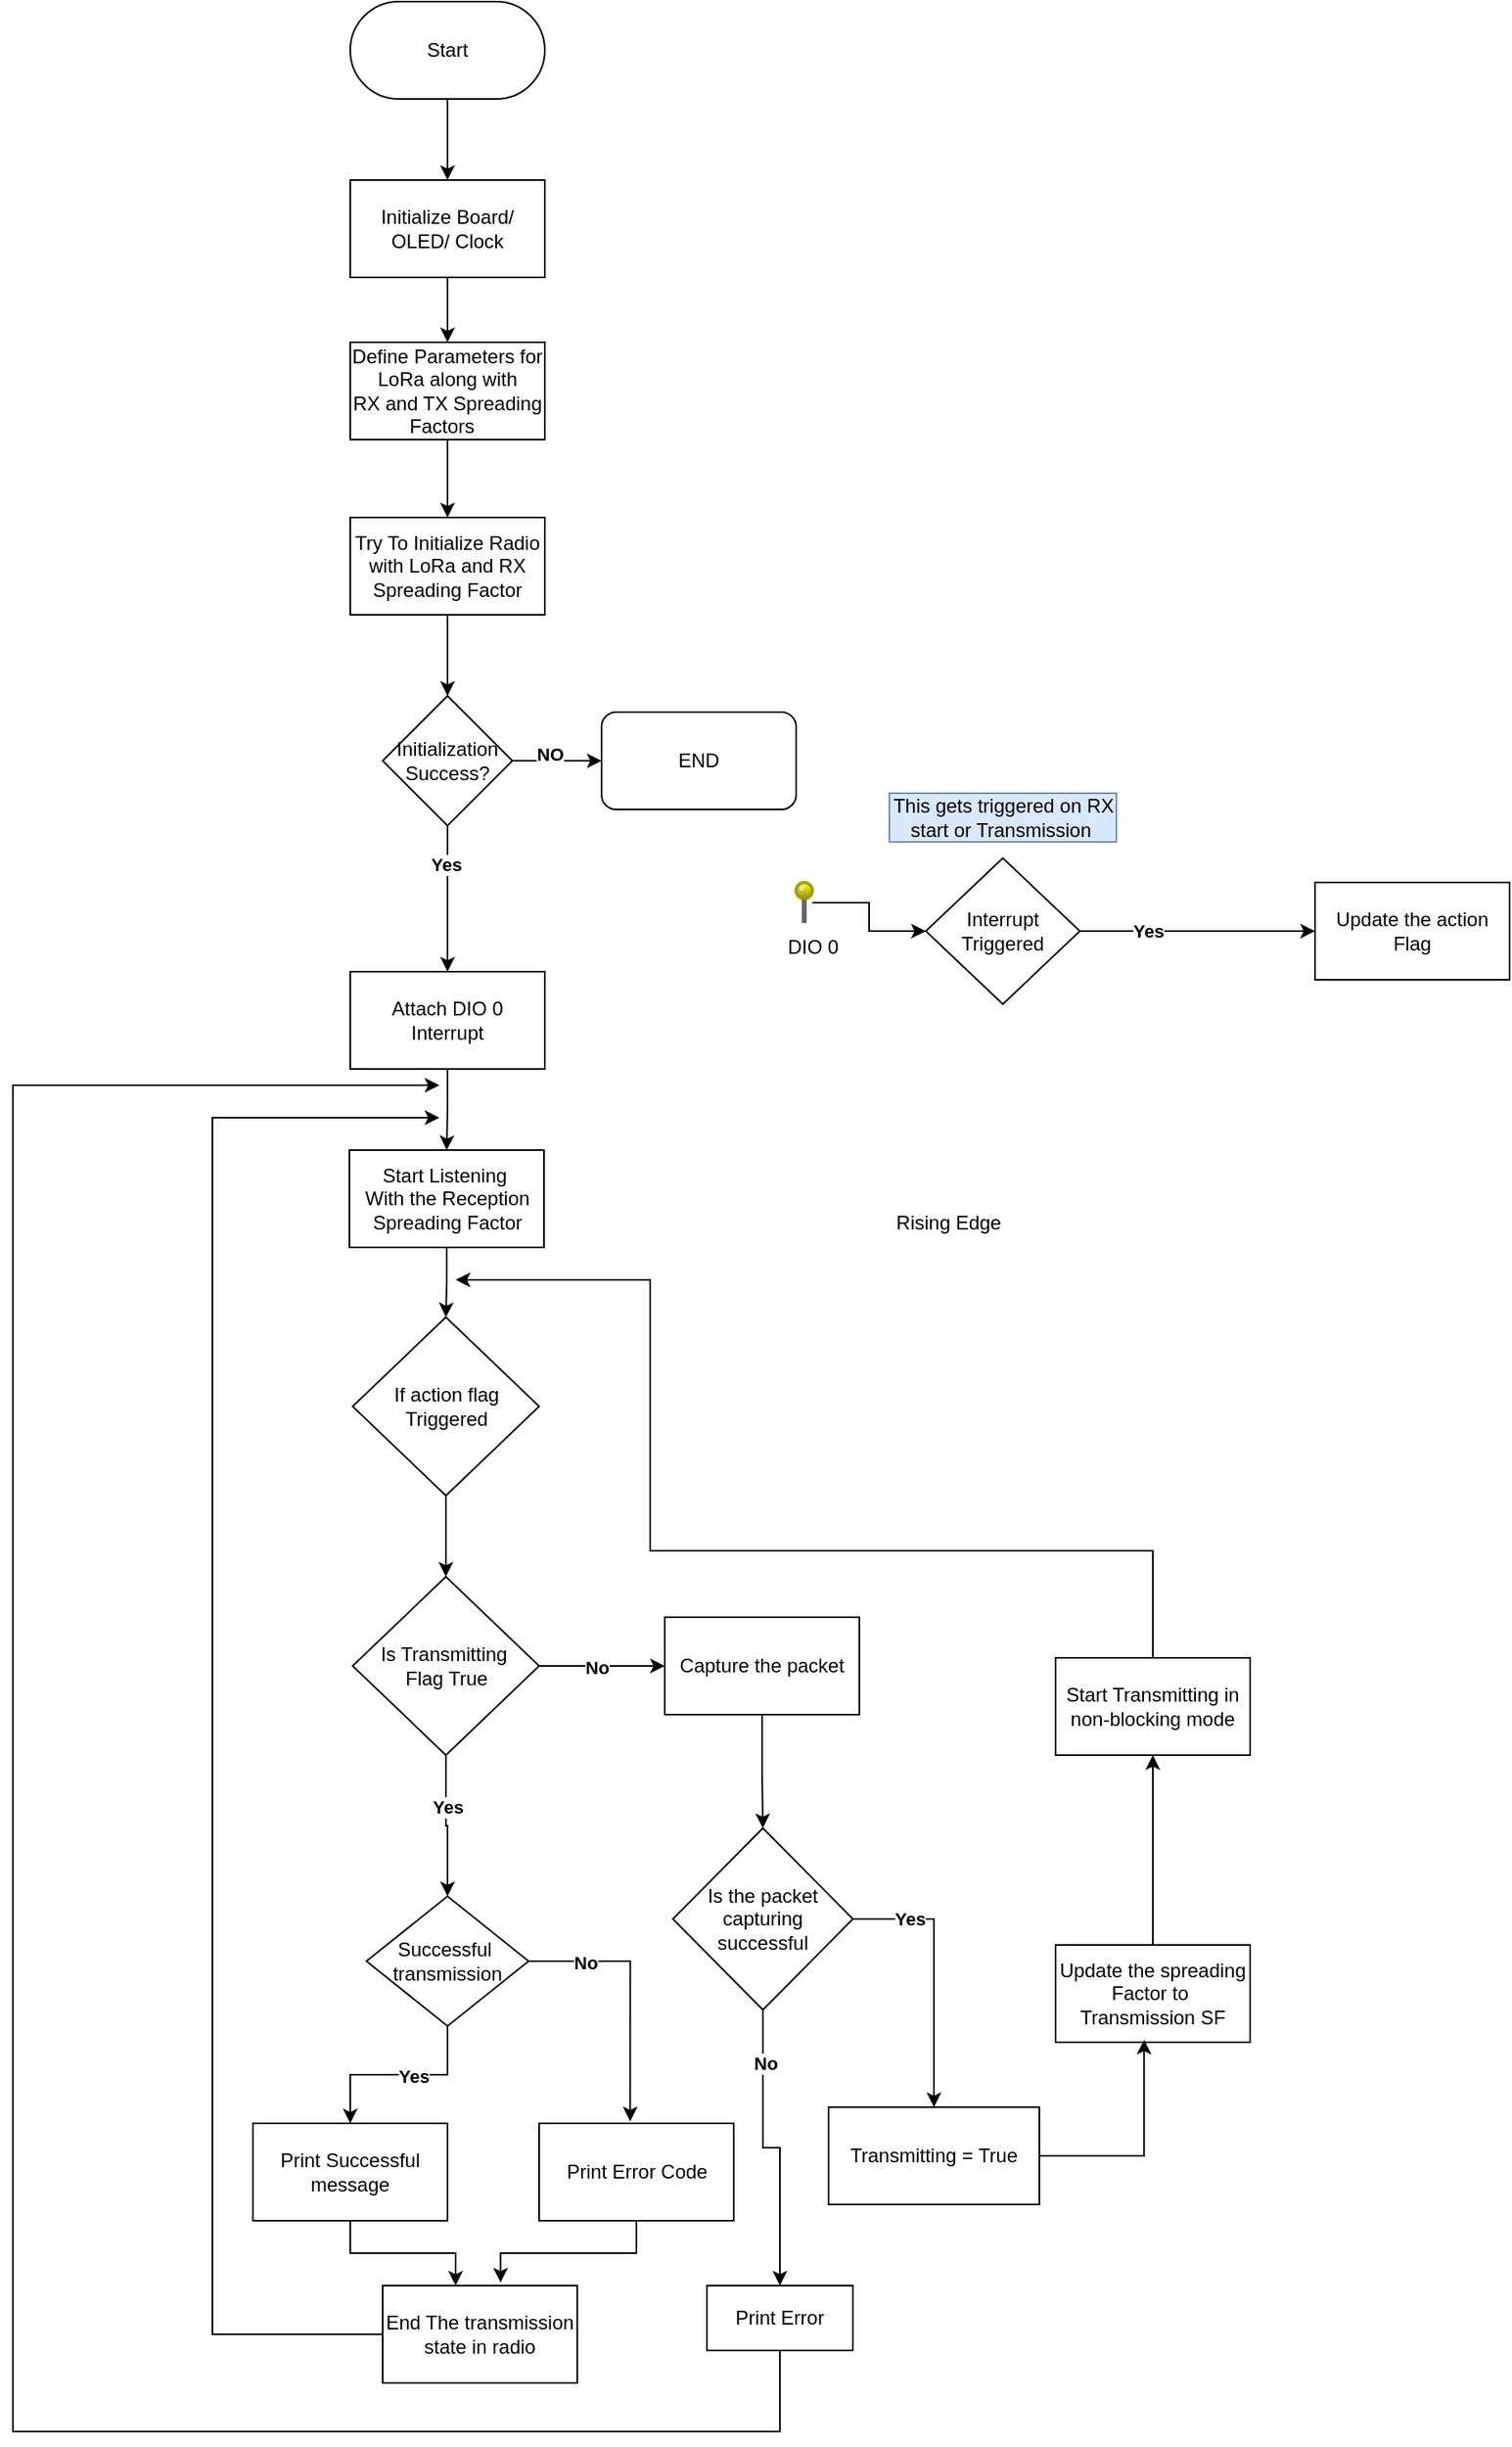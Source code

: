 <mxfile version="23.0.2" type="github">
  <diagram name="Page-1" id="50E68k426ZbxwBQ9t77l">
    <mxGraphModel dx="1548" dy="894" grid="1" gridSize="10" guides="1" tooltips="1" connect="1" arrows="1" fold="1" page="1" pageScale="1" pageWidth="850" pageHeight="1100" math="0" shadow="0">
      <root>
        <mxCell id="0" />
        <mxCell id="1" parent="0" />
        <mxCell id="8jo8syfsnnV9fr9CPOnS-1" style="edgeStyle=orthogonalEdgeStyle;rounded=0;orthogonalLoop=1;jettySize=auto;html=1;" parent="1" source="8jo8syfsnnV9fr9CPOnS-2" target="8jo8syfsnnV9fr9CPOnS-4" edge="1">
          <mxGeometry relative="1" as="geometry" />
        </mxCell>
        <mxCell id="8jo8syfsnnV9fr9CPOnS-2" value="Start" style="rounded=1;whiteSpace=wrap;html=1;arcSize=50;" parent="1" vertex="1">
          <mxGeometry x="365" y="162" width="120" height="60" as="geometry" />
        </mxCell>
        <mxCell id="8jo8syfsnnV9fr9CPOnS-3" value="" style="edgeStyle=orthogonalEdgeStyle;rounded=0;orthogonalLoop=1;jettySize=auto;html=1;" parent="1" source="8jo8syfsnnV9fr9CPOnS-4" target="8jo8syfsnnV9fr9CPOnS-6" edge="1">
          <mxGeometry relative="1" as="geometry" />
        </mxCell>
        <mxCell id="8jo8syfsnnV9fr9CPOnS-4" value="Initialize Board/ &lt;br&gt;OLED/ Clock" style="rounded=0;whiteSpace=wrap;html=1;" parent="1" vertex="1">
          <mxGeometry x="365" y="272" width="120" height="60" as="geometry" />
        </mxCell>
        <mxCell id="8jo8syfsnnV9fr9CPOnS-5" value="" style="edgeStyle=orthogonalEdgeStyle;rounded=0;orthogonalLoop=1;jettySize=auto;html=1;" parent="1" source="8jo8syfsnnV9fr9CPOnS-6" target="8jo8syfsnnV9fr9CPOnS-8" edge="1">
          <mxGeometry relative="1" as="geometry" />
        </mxCell>
        <mxCell id="8jo8syfsnnV9fr9CPOnS-6" value="Define Parameters for LoRa along with&lt;br&gt;RX and TX Spreading Factors&amp;nbsp;&amp;nbsp;" style="whiteSpace=wrap;html=1;rounded=0;" parent="1" vertex="1">
          <mxGeometry x="365" y="372" width="120" height="60" as="geometry" />
        </mxCell>
        <mxCell id="8jo8syfsnnV9fr9CPOnS-7" value="" style="edgeStyle=orthogonalEdgeStyle;rounded=0;orthogonalLoop=1;jettySize=auto;html=1;" parent="1" source="8jo8syfsnnV9fr9CPOnS-8" target="8jo8syfsnnV9fr9CPOnS-13" edge="1">
          <mxGeometry relative="1" as="geometry" />
        </mxCell>
        <mxCell id="8jo8syfsnnV9fr9CPOnS-8" value="Try To Initialize Radio with LoRa and RX Spreading Factor" style="whiteSpace=wrap;html=1;rounded=0;" parent="1" vertex="1">
          <mxGeometry x="365" y="480" width="120" height="60" as="geometry" />
        </mxCell>
        <mxCell id="8jo8syfsnnV9fr9CPOnS-9" value="" style="edgeStyle=orthogonalEdgeStyle;rounded=0;orthogonalLoop=1;jettySize=auto;html=1;" parent="1" source="8jo8syfsnnV9fr9CPOnS-13" target="8jo8syfsnnV9fr9CPOnS-15" edge="1">
          <mxGeometry relative="1" as="geometry" />
        </mxCell>
        <mxCell id="8jo8syfsnnV9fr9CPOnS-10" value="Yes" style="edgeLabel;html=1;align=center;verticalAlign=middle;resizable=0;points=[];fontStyle=1" parent="8jo8syfsnnV9fr9CPOnS-9" vertex="1" connectable="0">
          <mxGeometry x="-0.467" y="-1" relative="1" as="geometry">
            <mxPoint as="offset" />
          </mxGeometry>
        </mxCell>
        <mxCell id="8jo8syfsnnV9fr9CPOnS-11" value="" style="edgeStyle=orthogonalEdgeStyle;rounded=0;orthogonalLoop=1;jettySize=auto;html=1;entryX=0;entryY=0.5;entryDx=0;entryDy=0;" parent="1" source="8jo8syfsnnV9fr9CPOnS-13" target="8jo8syfsnnV9fr9CPOnS-16" edge="1">
          <mxGeometry relative="1" as="geometry">
            <mxPoint x="525" y="630" as="targetPoint" />
          </mxGeometry>
        </mxCell>
        <mxCell id="8jo8syfsnnV9fr9CPOnS-12" value="NO" style="edgeLabel;html=1;align=center;verticalAlign=middle;resizable=0;points=[];fontStyle=1" parent="8jo8syfsnnV9fr9CPOnS-11" vertex="1" connectable="0">
          <mxGeometry x="-0.164" y="4" relative="1" as="geometry">
            <mxPoint as="offset" />
          </mxGeometry>
        </mxCell>
        <mxCell id="8jo8syfsnnV9fr9CPOnS-13" value="Initialization&lt;br&gt;Success?" style="rhombus;whiteSpace=wrap;html=1;rounded=0;" parent="1" vertex="1">
          <mxGeometry x="385" y="590" width="80" height="80" as="geometry" />
        </mxCell>
        <mxCell id="QkQ5eBdGr5N2jVTfNqJX-12" value="" style="edgeStyle=orthogonalEdgeStyle;rounded=0;orthogonalLoop=1;jettySize=auto;html=1;" edge="1" parent="1" source="8jo8syfsnnV9fr9CPOnS-15" target="QkQ5eBdGr5N2jVTfNqJX-11">
          <mxGeometry relative="1" as="geometry" />
        </mxCell>
        <mxCell id="8jo8syfsnnV9fr9CPOnS-15" value="Attach DIO 0 &lt;br&gt;Interrupt" style="whiteSpace=wrap;html=1;rounded=0;" parent="1" vertex="1">
          <mxGeometry x="365" y="760" width="120" height="60" as="geometry" />
        </mxCell>
        <mxCell id="8jo8syfsnnV9fr9CPOnS-16" value="END" style="rounded=1;whiteSpace=wrap;html=1;" parent="1" vertex="1">
          <mxGeometry x="520" y="600" width="120" height="60" as="geometry" />
        </mxCell>
        <mxCell id="8jo8syfsnnV9fr9CPOnS-17" style="edgeStyle=orthogonalEdgeStyle;rounded=0;orthogonalLoop=1;jettySize=auto;html=1;entryX=0;entryY=0.5;entryDx=0;entryDy=0;" parent="1" source="8jo8syfsnnV9fr9CPOnS-18" target="8jo8syfsnnV9fr9CPOnS-19" edge="1">
          <mxGeometry relative="1" as="geometry" />
        </mxCell>
        <mxCell id="QkQ5eBdGr5N2jVTfNqJX-31" value="Yes" style="edgeLabel;html=1;align=center;verticalAlign=middle;resizable=0;points=[];fontStyle=1" vertex="1" connectable="0" parent="8jo8syfsnnV9fr9CPOnS-17">
          <mxGeometry x="-0.419" relative="1" as="geometry">
            <mxPoint as="offset" />
          </mxGeometry>
        </mxCell>
        <mxCell id="8jo8syfsnnV9fr9CPOnS-18" value="Interrupt Triggered" style="rhombus;whiteSpace=wrap;html=1;rounded=0;" parent="1" vertex="1">
          <mxGeometry x="720" y="690" width="95" height="90" as="geometry" />
        </mxCell>
        <mxCell id="8jo8syfsnnV9fr9CPOnS-19" value="Update the action Flag" style="rounded=0;whiteSpace=wrap;html=1;" parent="1" vertex="1">
          <mxGeometry x="960" y="705" width="120" height="60" as="geometry" />
        </mxCell>
        <mxCell id="QkQ5eBdGr5N2jVTfNqJX-9" value="" style="edgeStyle=orthogonalEdgeStyle;rounded=0;orthogonalLoop=1;jettySize=auto;html=1;" edge="1" parent="1" source="QkQ5eBdGr5N2jVTfNqJX-1" target="QkQ5eBdGr5N2jVTfNqJX-8">
          <mxGeometry relative="1" as="geometry" />
        </mxCell>
        <mxCell id="QkQ5eBdGr5N2jVTfNqJX-1" value="If action flag&lt;br&gt;Triggered" style="rhombus;whiteSpace=wrap;html=1;rounded=0;" vertex="1" parent="1">
          <mxGeometry x="366.5" y="973" width="115" height="110" as="geometry" />
        </mxCell>
        <mxCell id="QkQ5eBdGr5N2jVTfNqJX-3" value="This gets triggered on RX start or Transmission&amp;nbsp;" style="text;html=1;strokeColor=#6c8ebf;fillColor=#dae8fc;align=center;verticalAlign=middle;whiteSpace=wrap;rounded=0;" vertex="1" parent="1">
          <mxGeometry x="697.5" y="650" width="140" height="30" as="geometry" />
        </mxCell>
        <mxCell id="QkQ5eBdGr5N2jVTfNqJX-19" value="" style="edgeStyle=orthogonalEdgeStyle;rounded=0;orthogonalLoop=1;jettySize=auto;html=1;" edge="1" parent="1" source="QkQ5eBdGr5N2jVTfNqJX-8" target="QkQ5eBdGr5N2jVTfNqJX-18">
          <mxGeometry relative="1" as="geometry" />
        </mxCell>
        <mxCell id="QkQ5eBdGr5N2jVTfNqJX-20" value="No" style="edgeLabel;html=1;align=center;verticalAlign=middle;resizable=0;points=[];fontStyle=1" vertex="1" connectable="0" parent="QkQ5eBdGr5N2jVTfNqJX-19">
          <mxGeometry x="-0.081" y="-1" relative="1" as="geometry">
            <mxPoint as="offset" />
          </mxGeometry>
        </mxCell>
        <mxCell id="QkQ5eBdGr5N2jVTfNqJX-37" value="" style="edgeStyle=orthogonalEdgeStyle;rounded=0;orthogonalLoop=1;jettySize=auto;html=1;entryX=0.5;entryY=0;entryDx=0;entryDy=0;" edge="1" parent="1" source="QkQ5eBdGr5N2jVTfNqJX-8" target="QkQ5eBdGr5N2jVTfNqJX-40">
          <mxGeometry relative="1" as="geometry">
            <mxPoint x="424" y="1320" as="targetPoint" />
          </mxGeometry>
        </mxCell>
        <mxCell id="QkQ5eBdGr5N2jVTfNqJX-38" value="Yes" style="edgeLabel;html=1;align=center;verticalAlign=middle;resizable=0;points=[];fontStyle=1" vertex="1" connectable="0" parent="QkQ5eBdGr5N2jVTfNqJX-37">
          <mxGeometry x="-0.276" y="1" relative="1" as="geometry">
            <mxPoint as="offset" />
          </mxGeometry>
        </mxCell>
        <mxCell id="QkQ5eBdGr5N2jVTfNqJX-8" value="Is Transmitting&amp;nbsp;&lt;br&gt;Flag True" style="rhombus;whiteSpace=wrap;html=1;rounded=0;" vertex="1" parent="1">
          <mxGeometry x="366.5" y="1133" width="115" height="110" as="geometry" />
        </mxCell>
        <mxCell id="QkQ5eBdGr5N2jVTfNqJX-13" style="edgeStyle=orthogonalEdgeStyle;rounded=0;orthogonalLoop=1;jettySize=auto;html=1;" edge="1" parent="1" source="QkQ5eBdGr5N2jVTfNqJX-11" target="QkQ5eBdGr5N2jVTfNqJX-1">
          <mxGeometry relative="1" as="geometry" />
        </mxCell>
        <mxCell id="QkQ5eBdGr5N2jVTfNqJX-11" value="Start Listening&amp;nbsp;&lt;br&gt;With the Reception Spreading Factor" style="whiteSpace=wrap;html=1;rounded=0;" vertex="1" parent="1">
          <mxGeometry x="364.5" y="870" width="120" height="60" as="geometry" />
        </mxCell>
        <mxCell id="QkQ5eBdGr5N2jVTfNqJX-17" value="" style="edgeStyle=orthogonalEdgeStyle;rounded=0;orthogonalLoop=1;jettySize=auto;html=1;" edge="1" parent="1" source="QkQ5eBdGr5N2jVTfNqJX-14" target="QkQ5eBdGr5N2jVTfNqJX-16">
          <mxGeometry relative="1" as="geometry" />
        </mxCell>
        <mxCell id="QkQ5eBdGr5N2jVTfNqJX-14" value="Update the spreading Factor to&amp;nbsp;&lt;br&gt;Transmission SF" style="rounded=0;whiteSpace=wrap;html=1;" vertex="1" parent="1">
          <mxGeometry x="800" y="1360" width="120" height="60" as="geometry" />
        </mxCell>
        <mxCell id="QkQ5eBdGr5N2jVTfNqJX-27" style="edgeStyle=orthogonalEdgeStyle;rounded=0;orthogonalLoop=1;jettySize=auto;html=1;exitX=0.5;exitY=0;exitDx=0;exitDy=0;" edge="1" parent="1" source="QkQ5eBdGr5N2jVTfNqJX-16">
          <mxGeometry relative="1" as="geometry">
            <mxPoint x="430" y="950" as="targetPoint" />
            <Array as="points">
              <mxPoint x="860" y="1117" />
              <mxPoint x="550" y="1117" />
              <mxPoint x="550" y="950" />
            </Array>
          </mxGeometry>
        </mxCell>
        <mxCell id="QkQ5eBdGr5N2jVTfNqJX-16" value="Start Transmitting in non-blocking mode" style="whiteSpace=wrap;html=1;rounded=0;" vertex="1" parent="1">
          <mxGeometry x="800" y="1183" width="120" height="60" as="geometry" />
        </mxCell>
        <mxCell id="QkQ5eBdGr5N2jVTfNqJX-22" value="" style="edgeStyle=orthogonalEdgeStyle;rounded=0;orthogonalLoop=1;jettySize=auto;html=1;" edge="1" parent="1" source="QkQ5eBdGr5N2jVTfNqJX-18" target="QkQ5eBdGr5N2jVTfNqJX-21">
          <mxGeometry relative="1" as="geometry" />
        </mxCell>
        <mxCell id="QkQ5eBdGr5N2jVTfNqJX-18" value="Capture the packet" style="whiteSpace=wrap;html=1;rounded=0;" vertex="1" parent="1">
          <mxGeometry x="559" y="1158" width="120" height="60" as="geometry" />
        </mxCell>
        <mxCell id="QkQ5eBdGr5N2jVTfNqJX-25" style="edgeStyle=orthogonalEdgeStyle;rounded=0;orthogonalLoop=1;jettySize=auto;html=1;exitX=1;exitY=0.5;exitDx=0;exitDy=0;" edge="1" parent="1" source="QkQ5eBdGr5N2jVTfNqJX-21" target="QkQ5eBdGr5N2jVTfNqJX-24">
          <mxGeometry relative="1" as="geometry">
            <mxPoint x="730.0" y="1450.0" as="targetPoint" />
          </mxGeometry>
        </mxCell>
        <mxCell id="QkQ5eBdGr5N2jVTfNqJX-28" value="Yes" style="edgeLabel;html=1;align=center;verticalAlign=middle;resizable=0;points=[];fontStyle=1" vertex="1" connectable="0" parent="QkQ5eBdGr5N2jVTfNqJX-25">
          <mxGeometry x="-0.586" relative="1" as="geometry">
            <mxPoint as="offset" />
          </mxGeometry>
        </mxCell>
        <mxCell id="QkQ5eBdGr5N2jVTfNqJX-54" style="edgeStyle=orthogonalEdgeStyle;rounded=0;orthogonalLoop=1;jettySize=auto;html=1;exitX=0.5;exitY=1;exitDx=0;exitDy=0;" edge="1" parent="1" source="QkQ5eBdGr5N2jVTfNqJX-21" target="QkQ5eBdGr5N2jVTfNqJX-55">
          <mxGeometry relative="1" as="geometry">
            <mxPoint x="630.0" y="1570" as="targetPoint" />
          </mxGeometry>
        </mxCell>
        <mxCell id="QkQ5eBdGr5N2jVTfNqJX-56" value="No" style="edgeLabel;html=1;align=center;verticalAlign=middle;resizable=0;points=[];fontStyle=1" vertex="1" connectable="0" parent="QkQ5eBdGr5N2jVTfNqJX-54">
          <mxGeometry x="-0.634" y="1" relative="1" as="geometry">
            <mxPoint as="offset" />
          </mxGeometry>
        </mxCell>
        <mxCell id="QkQ5eBdGr5N2jVTfNqJX-21" value="Is the packet&lt;br&gt;capturing &lt;br&gt;successful" style="rhombus;whiteSpace=wrap;html=1;rounded=0;" vertex="1" parent="1">
          <mxGeometry x="564" y="1288" width="111" height="112" as="geometry" />
        </mxCell>
        <mxCell id="QkQ5eBdGr5N2jVTfNqJX-24" value="Transmitting = True" style="rounded=0;whiteSpace=wrap;html=1;" vertex="1" parent="1">
          <mxGeometry x="660" y="1460" width="130" height="60" as="geometry" />
        </mxCell>
        <mxCell id="QkQ5eBdGr5N2jVTfNqJX-26" style="edgeStyle=orthogonalEdgeStyle;rounded=0;orthogonalLoop=1;jettySize=auto;html=1;entryX=0.455;entryY=0.974;entryDx=0;entryDy=0;entryPerimeter=0;" edge="1" parent="1" source="QkQ5eBdGr5N2jVTfNqJX-24" target="QkQ5eBdGr5N2jVTfNqJX-14">
          <mxGeometry relative="1" as="geometry" />
        </mxCell>
        <mxCell id="QkQ5eBdGr5N2jVTfNqJX-33" style="edgeStyle=orthogonalEdgeStyle;rounded=0;orthogonalLoop=1;jettySize=auto;html=1;entryX=0;entryY=0.5;entryDx=0;entryDy=0;" edge="1" parent="1" source="QkQ5eBdGr5N2jVTfNqJX-32" target="8jo8syfsnnV9fr9CPOnS-18">
          <mxGeometry relative="1" as="geometry" />
        </mxCell>
        <mxCell id="QkQ5eBdGr5N2jVTfNqJX-32" value="" style="verticalLabelPosition=top;shadow=0;dashed=0;align=center;html=1;verticalAlign=bottom;strokeWidth=1;shape=mxgraph.mockup.misc.pin;fillColor2=#ffff00;fillColor3=#888800;strokeColor=#999900;" vertex="1" parent="1">
          <mxGeometry x="640" y="705" width="10" height="25" as="geometry" />
        </mxCell>
        <mxCell id="QkQ5eBdGr5N2jVTfNqJX-34" value="DIO 0" style="text;html=1;align=center;verticalAlign=middle;resizable=0;points=[];autosize=1;strokeColor=none;fillColor=none;" vertex="1" parent="1">
          <mxGeometry x="625" y="730" width="50" height="30" as="geometry" />
        </mxCell>
        <mxCell id="QkQ5eBdGr5N2jVTfNqJX-35" value="Rising Edge" style="shape=image;verticalLabelPosition=bottom;labelBackgroundColor=default;verticalAlign=top;aspect=fixed;imageAspect=0;image=https://www.mathworks.com/help/simscape/lang/edge_op1.png;" vertex="1" parent="1">
          <mxGeometry x="640" y="800" width="188.27" height="100.83" as="geometry" />
        </mxCell>
        <mxCell id="QkQ5eBdGr5N2jVTfNqJX-42" value="" style="edgeStyle=orthogonalEdgeStyle;rounded=0;orthogonalLoop=1;jettySize=auto;html=1;" edge="1" parent="1" source="QkQ5eBdGr5N2jVTfNqJX-40" target="QkQ5eBdGr5N2jVTfNqJX-41">
          <mxGeometry relative="1" as="geometry" />
        </mxCell>
        <mxCell id="QkQ5eBdGr5N2jVTfNqJX-43" value="Yes" style="edgeLabel;html=1;align=center;verticalAlign=middle;resizable=0;points=[];fontStyle=1" vertex="1" connectable="0" parent="QkQ5eBdGr5N2jVTfNqJX-42">
          <mxGeometry x="-0.144" y="1" relative="1" as="geometry">
            <mxPoint as="offset" />
          </mxGeometry>
        </mxCell>
        <mxCell id="QkQ5eBdGr5N2jVTfNqJX-44" value="" style="edgeStyle=orthogonalEdgeStyle;rounded=0;orthogonalLoop=1;jettySize=auto;html=1;entryX=0.468;entryY=-0.021;entryDx=0;entryDy=0;entryPerimeter=0;" edge="1" parent="1" source="QkQ5eBdGr5N2jVTfNqJX-40" target="QkQ5eBdGr5N2jVTfNqJX-45">
          <mxGeometry relative="1" as="geometry">
            <mxPoint x="560" y="1490" as="targetPoint" />
          </mxGeometry>
        </mxCell>
        <mxCell id="QkQ5eBdGr5N2jVTfNqJX-46" value="No" style="edgeLabel;html=1;align=center;verticalAlign=middle;resizable=0;points=[];fontStyle=1" vertex="1" connectable="0" parent="QkQ5eBdGr5N2jVTfNqJX-44">
          <mxGeometry x="-0.574" y="-1" relative="1" as="geometry">
            <mxPoint as="offset" />
          </mxGeometry>
        </mxCell>
        <mxCell id="QkQ5eBdGr5N2jVTfNqJX-40" value="Successful&amp;nbsp;&lt;br&gt;transmission" style="rhombus;whiteSpace=wrap;html=1;" vertex="1" parent="1">
          <mxGeometry x="375" y="1330" width="100" height="80" as="geometry" />
        </mxCell>
        <mxCell id="QkQ5eBdGr5N2jVTfNqJX-41" value="Print Successful message" style="whiteSpace=wrap;html=1;" vertex="1" parent="1">
          <mxGeometry x="305" y="1470" width="120" height="60" as="geometry" />
        </mxCell>
        <mxCell id="QkQ5eBdGr5N2jVTfNqJX-45" value="Print Error Code" style="rounded=0;whiteSpace=wrap;html=1;" vertex="1" parent="1">
          <mxGeometry x="481.5" y="1470" width="120" height="60" as="geometry" />
        </mxCell>
        <mxCell id="QkQ5eBdGr5N2jVTfNqJX-52" style="edgeStyle=orthogonalEdgeStyle;rounded=0;orthogonalLoop=1;jettySize=auto;html=1;exitX=0;exitY=0.5;exitDx=0;exitDy=0;" edge="1" parent="1" source="QkQ5eBdGr5N2jVTfNqJX-47">
          <mxGeometry relative="1" as="geometry">
            <mxPoint x="420" y="850" as="targetPoint" />
            <mxPoint x="325.0" y="1553" as="sourcePoint" />
            <Array as="points">
              <mxPoint x="280" y="1600" />
              <mxPoint x="280" y="850" />
              <mxPoint x="370" y="850" />
            </Array>
          </mxGeometry>
        </mxCell>
        <mxCell id="QkQ5eBdGr5N2jVTfNqJX-47" value="End The transmission state in radio" style="rounded=0;whiteSpace=wrap;html=1;" vertex="1" parent="1">
          <mxGeometry x="385" y="1570" width="120" height="60" as="geometry" />
        </mxCell>
        <mxCell id="QkQ5eBdGr5N2jVTfNqJX-49" style="edgeStyle=orthogonalEdgeStyle;rounded=0;orthogonalLoop=1;jettySize=auto;html=1;entryX=0.606;entryY=-0.032;entryDx=0;entryDy=0;entryPerimeter=0;" edge="1" parent="1" source="QkQ5eBdGr5N2jVTfNqJX-45" target="QkQ5eBdGr5N2jVTfNqJX-47">
          <mxGeometry relative="1" as="geometry" />
        </mxCell>
        <mxCell id="QkQ5eBdGr5N2jVTfNqJX-50" style="edgeStyle=orthogonalEdgeStyle;rounded=0;orthogonalLoop=1;jettySize=auto;html=1;entryX=0.375;entryY=0;entryDx=0;entryDy=0;entryPerimeter=0;" edge="1" parent="1" source="QkQ5eBdGr5N2jVTfNqJX-41" target="QkQ5eBdGr5N2jVTfNqJX-47">
          <mxGeometry relative="1" as="geometry" />
        </mxCell>
        <mxCell id="QkQ5eBdGr5N2jVTfNqJX-57" style="edgeStyle=orthogonalEdgeStyle;rounded=0;orthogonalLoop=1;jettySize=auto;html=1;" edge="1" parent="1" source="QkQ5eBdGr5N2jVTfNqJX-55">
          <mxGeometry relative="1" as="geometry">
            <mxPoint x="420" y="830" as="targetPoint" />
            <Array as="points">
              <mxPoint x="630" y="1660" />
              <mxPoint x="157" y="1660" />
              <mxPoint x="157" y="830" />
            </Array>
          </mxGeometry>
        </mxCell>
        <mxCell id="QkQ5eBdGr5N2jVTfNqJX-55" value="Print Error" style="rounded=0;whiteSpace=wrap;html=1;" vertex="1" parent="1">
          <mxGeometry x="585" y="1570" width="90" height="40" as="geometry" />
        </mxCell>
      </root>
    </mxGraphModel>
  </diagram>
</mxfile>
